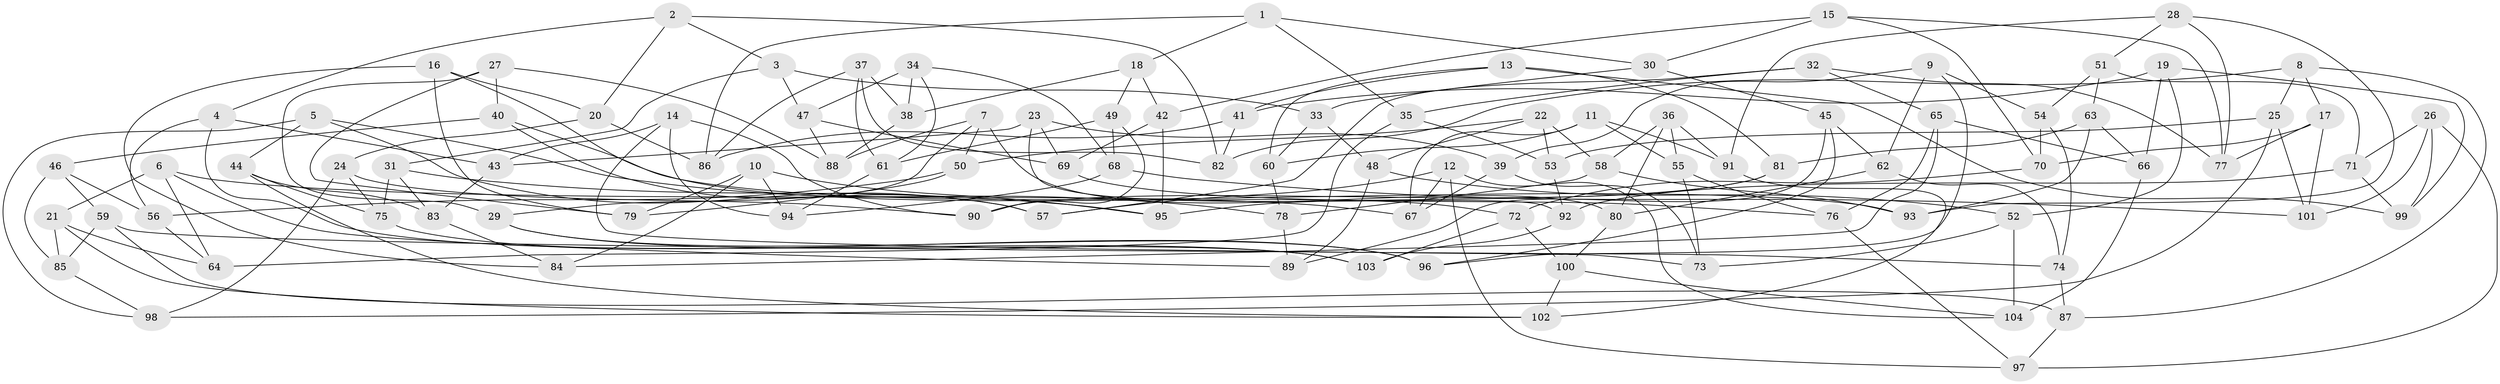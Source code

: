 // coarse degree distribution, {6: 0.49206349206349204, 4: 0.3492063492063492, 5: 0.14285714285714285, 3: 0.015873015873015872}
// Generated by graph-tools (version 1.1) at 2025/52/02/27/25 19:52:29]
// undirected, 104 vertices, 208 edges
graph export_dot {
graph [start="1"]
  node [color=gray90,style=filled];
  1;
  2;
  3;
  4;
  5;
  6;
  7;
  8;
  9;
  10;
  11;
  12;
  13;
  14;
  15;
  16;
  17;
  18;
  19;
  20;
  21;
  22;
  23;
  24;
  25;
  26;
  27;
  28;
  29;
  30;
  31;
  32;
  33;
  34;
  35;
  36;
  37;
  38;
  39;
  40;
  41;
  42;
  43;
  44;
  45;
  46;
  47;
  48;
  49;
  50;
  51;
  52;
  53;
  54;
  55;
  56;
  57;
  58;
  59;
  60;
  61;
  62;
  63;
  64;
  65;
  66;
  67;
  68;
  69;
  70;
  71;
  72;
  73;
  74;
  75;
  76;
  77;
  78;
  79;
  80;
  81;
  82;
  83;
  84;
  85;
  86;
  87;
  88;
  89;
  90;
  91;
  92;
  93;
  94;
  95;
  96;
  97;
  98;
  99;
  100;
  101;
  102;
  103;
  104;
  1 -- 35;
  1 -- 86;
  1 -- 18;
  1 -- 30;
  2 -- 20;
  2 -- 4;
  2 -- 82;
  2 -- 3;
  3 -- 31;
  3 -- 33;
  3 -- 47;
  4 -- 43;
  4 -- 56;
  4 -- 103;
  5 -- 98;
  5 -- 78;
  5 -- 44;
  5 -- 57;
  6 -- 64;
  6 -- 21;
  6 -- 89;
  6 -- 67;
  7 -- 29;
  7 -- 88;
  7 -- 80;
  7 -- 50;
  8 -- 82;
  8 -- 25;
  8 -- 87;
  8 -- 17;
  9 -- 39;
  9 -- 96;
  9 -- 54;
  9 -- 62;
  10 -- 84;
  10 -- 94;
  10 -- 79;
  10 -- 95;
  11 -- 55;
  11 -- 60;
  11 -- 91;
  11 -- 67;
  12 -- 57;
  12 -- 97;
  12 -- 67;
  12 -- 104;
  13 -- 60;
  13 -- 99;
  13 -- 81;
  13 -- 41;
  14 -- 43;
  14 -- 94;
  14 -- 73;
  14 -- 90;
  15 -- 30;
  15 -- 42;
  15 -- 77;
  15 -- 70;
  16 -- 72;
  16 -- 84;
  16 -- 79;
  16 -- 20;
  17 -- 101;
  17 -- 70;
  17 -- 77;
  18 -- 38;
  18 -- 42;
  18 -- 49;
  19 -- 41;
  19 -- 66;
  19 -- 52;
  19 -- 99;
  20 -- 86;
  20 -- 24;
  21 -- 64;
  21 -- 102;
  21 -- 85;
  22 -- 48;
  22 -- 58;
  22 -- 50;
  22 -- 53;
  23 -- 69;
  23 -- 39;
  23 -- 92;
  23 -- 43;
  24 -- 98;
  24 -- 75;
  24 -- 90;
  25 -- 101;
  25 -- 98;
  25 -- 53;
  26 -- 97;
  26 -- 101;
  26 -- 99;
  26 -- 71;
  27 -- 79;
  27 -- 29;
  27 -- 88;
  27 -- 40;
  28 -- 93;
  28 -- 51;
  28 -- 91;
  28 -- 77;
  29 -- 96;
  29 -- 103;
  30 -- 45;
  30 -- 33;
  31 -- 95;
  31 -- 75;
  31 -- 83;
  32 -- 35;
  32 -- 65;
  32 -- 77;
  32 -- 57;
  33 -- 60;
  33 -- 48;
  34 -- 61;
  34 -- 68;
  34 -- 47;
  34 -- 38;
  35 -- 64;
  35 -- 53;
  36 -- 55;
  36 -- 91;
  36 -- 80;
  36 -- 58;
  37 -- 61;
  37 -- 38;
  37 -- 86;
  37 -- 82;
  38 -- 88;
  39 -- 67;
  39 -- 73;
  40 -- 57;
  40 -- 46;
  40 -- 93;
  41 -- 86;
  41 -- 82;
  42 -- 95;
  42 -- 69;
  43 -- 83;
  44 -- 75;
  44 -- 83;
  44 -- 102;
  45 -- 62;
  45 -- 89;
  45 -- 96;
  46 -- 85;
  46 -- 56;
  46 -- 59;
  47 -- 69;
  47 -- 88;
  48 -- 89;
  48 -- 52;
  49 -- 90;
  49 -- 61;
  49 -- 68;
  50 -- 79;
  50 -- 56;
  51 -- 71;
  51 -- 54;
  51 -- 63;
  52 -- 104;
  52 -- 73;
  53 -- 92;
  54 -- 70;
  54 -- 74;
  55 -- 76;
  55 -- 73;
  56 -- 64;
  58 -- 93;
  58 -- 78;
  59 -- 87;
  59 -- 85;
  59 -- 74;
  60 -- 78;
  61 -- 94;
  62 -- 80;
  62 -- 74;
  63 -- 66;
  63 -- 81;
  63 -- 93;
  65 -- 66;
  65 -- 84;
  65 -- 76;
  66 -- 104;
  68 -- 94;
  68 -- 101;
  69 -- 76;
  70 -- 72;
  71 -- 99;
  71 -- 92;
  72 -- 103;
  72 -- 100;
  74 -- 87;
  75 -- 96;
  76 -- 97;
  78 -- 89;
  80 -- 100;
  81 -- 90;
  81 -- 95;
  83 -- 84;
  85 -- 98;
  87 -- 97;
  91 -- 102;
  92 -- 103;
  100 -- 104;
  100 -- 102;
}
